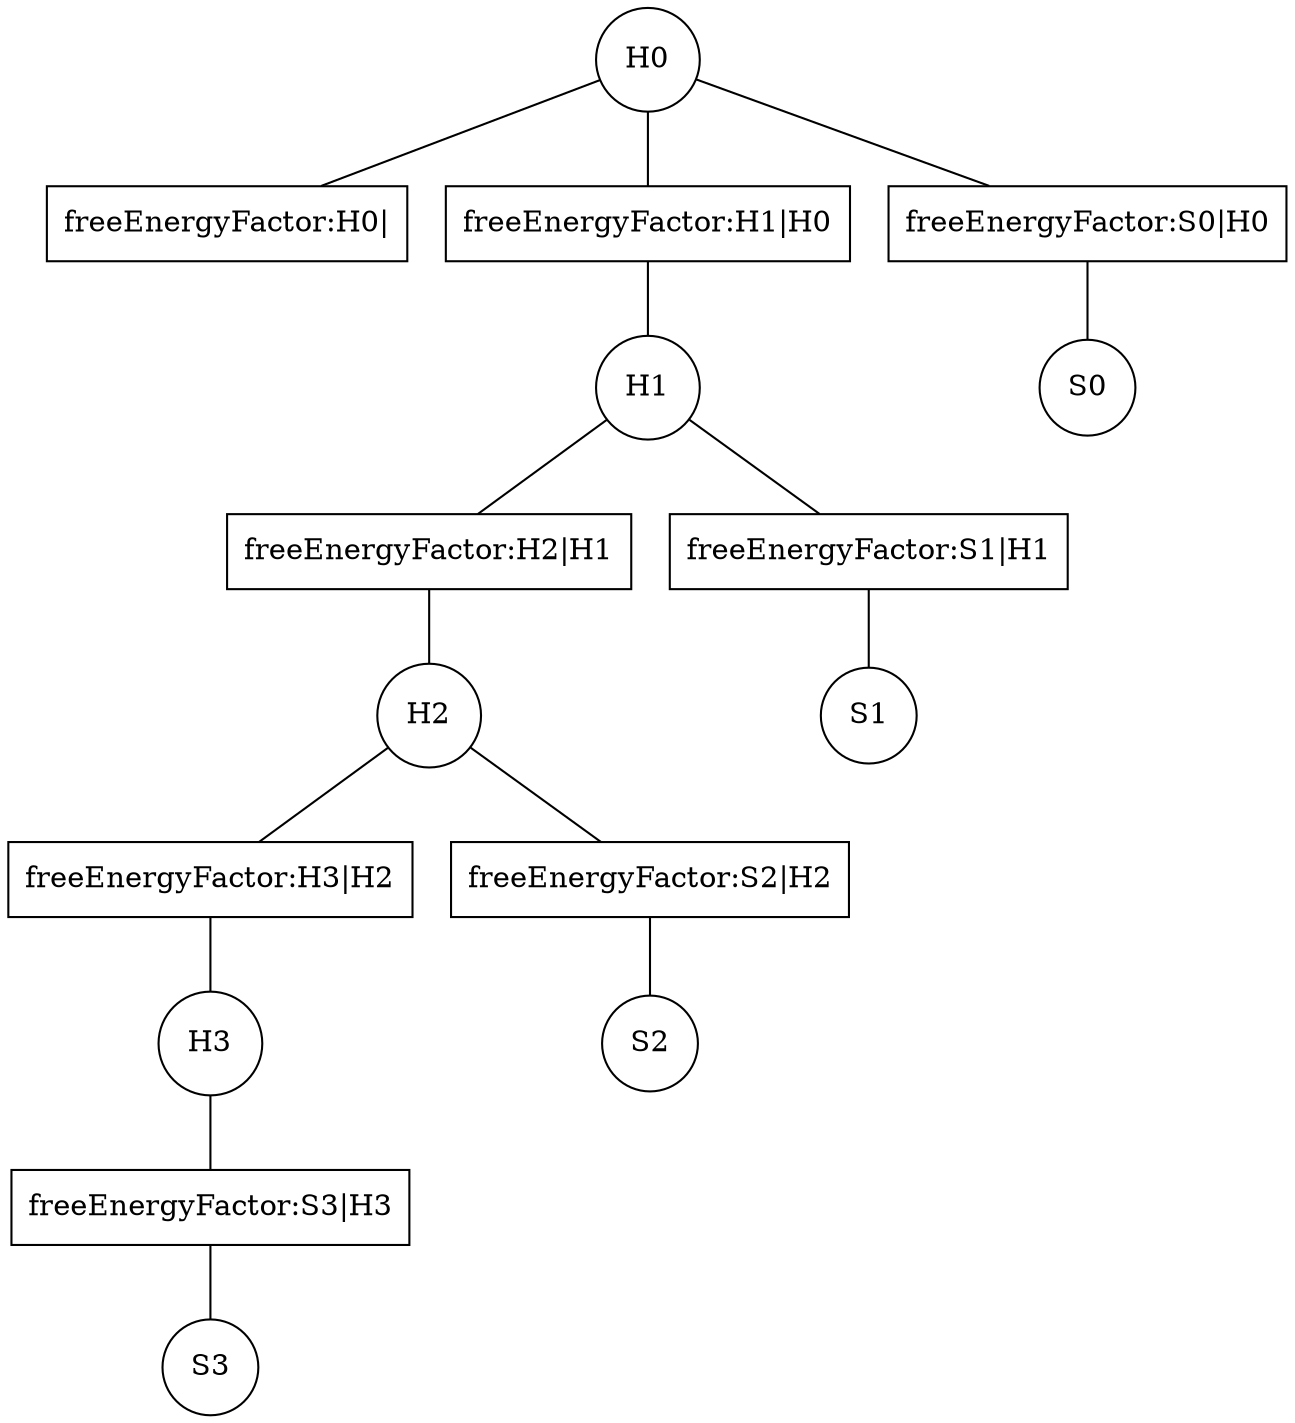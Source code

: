 graph factorGraph {
nodeH0 [shape=circle,label="H0"];
nodeH0 -- nodefreeEnergyFactorH0;
nodeH0 -- nodefreeEnergyFactorH1H0;
nodeH0 -- nodefreeEnergyFactorS0H0;
nodefreeEnergyFactorH0 [shape=box,label="freeEnergyFactor:H0|"];

nodefreeEnergyFactorH1H0 [shape=box,label="freeEnergyFactor:H1|H0"];
nodefreeEnergyFactorH1H0 -- nodeH1;
nodeH1 [shape=circle,label="H1"];
nodeH1 -- nodefreeEnergyFactorH2H1;
nodeH1 -- nodefreeEnergyFactorS1H1;
nodefreeEnergyFactorH2H1 [shape=box,label="freeEnergyFactor:H2|H1"];
nodefreeEnergyFactorH2H1 -- nodeH2;
nodeH2 [shape=circle,label="H2"];
nodeH2 -- nodefreeEnergyFactorH3H2;
nodeH2 -- nodefreeEnergyFactorS2H2;
nodefreeEnergyFactorH3H2 [shape=box,label="freeEnergyFactor:H3|H2"];
nodefreeEnergyFactorH3H2 -- nodeH3;
nodeH3 [shape=circle,label="H3"];
nodeH3 -- nodefreeEnergyFactorS3H3;
nodefreeEnergyFactorS3H3 [shape=box,label="freeEnergyFactor:S3|H3"];
nodefreeEnergyFactorS3H3 -- nodeS3;
nodeS3 [shape=circle,label="S3"];

nodefreeEnergyFactorS2H2 [shape=box,label="freeEnergyFactor:S2|H2"];
nodefreeEnergyFactorS2H2 -- nodeS2;
nodeS2 [shape=circle,label="S2"];

nodefreeEnergyFactorS1H1 [shape=box,label="freeEnergyFactor:S1|H1"];
nodefreeEnergyFactorS1H1 -- nodeS1;
nodeS1 [shape=circle,label="S1"];

nodefreeEnergyFactorS0H0 [shape=box,label="freeEnergyFactor:S0|H0"];
nodefreeEnergyFactorS0H0 -- nodeS0;
nodeS0 [shape=circle,label="S0"];

}